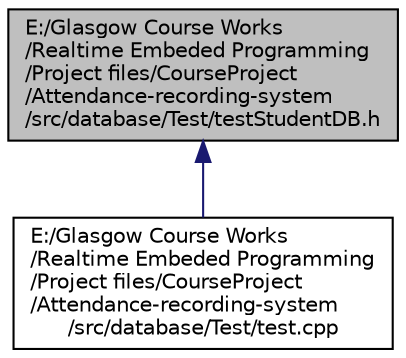 digraph "E:/Glasgow Course Works/Realtime Embeded Programming/Project files/CourseProject/Attendance-recording-system/src/database/Test/testStudentDB.h"
{
  edge [fontname="Helvetica",fontsize="10",labelfontname="Helvetica",labelfontsize="10"];
  node [fontname="Helvetica",fontsize="10",shape=record];
  Node1 [label="E:/Glasgow Course Works\l/Realtime Embeded Programming\l/Project files/CourseProject\l/Attendance-recording-system\l/src/database/Test/testStudentDB.h",height=0.2,width=0.4,color="black", fillcolor="grey75", style="filled", fontcolor="black"];
  Node1 -> Node2 [dir="back",color="midnightblue",fontsize="10",style="solid",fontname="Helvetica"];
  Node2 [label="E:/Glasgow Course Works\l/Realtime Embeded Programming\l/Project files/CourseProject\l/Attendance-recording-system\l/src/database/Test/test.cpp",height=0.2,width=0.4,color="black", fillcolor="white", style="filled",URL="$database_2_test_2test_8cpp.html"];
}
